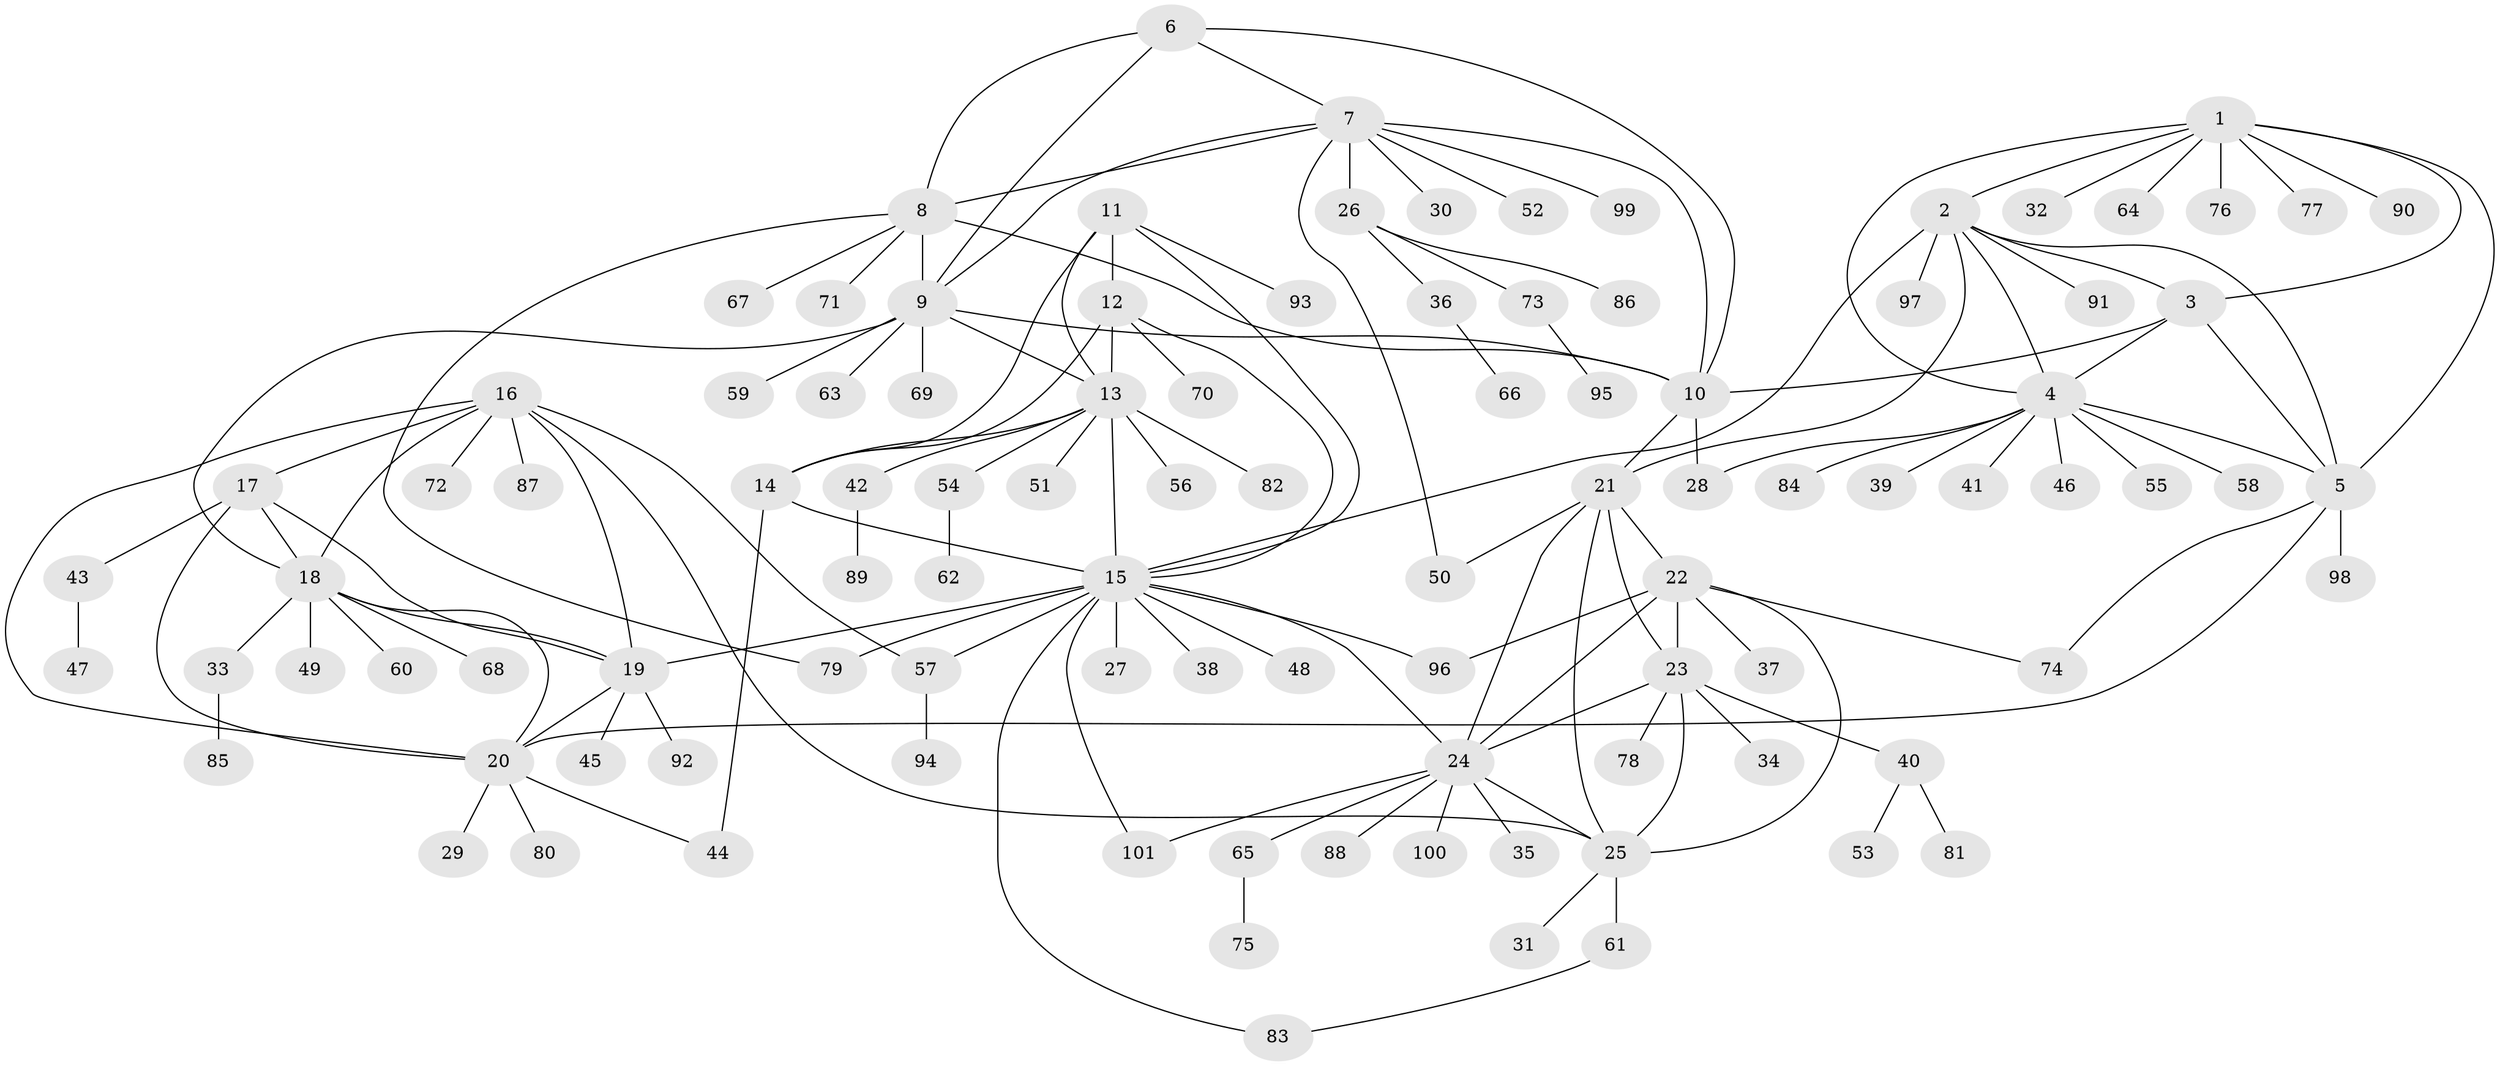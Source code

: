 // coarse degree distribution, {4: 0.1, 3: 0.03333333333333333, 5: 0.06666666666666667, 1: 0.6666666666666666, 2: 0.03333333333333333, 13: 0.03333333333333333, 6: 0.03333333333333333, 8: 0.03333333333333333}
// Generated by graph-tools (version 1.1) at 2025/59/03/04/25 21:59:02]
// undirected, 101 vertices, 145 edges
graph export_dot {
graph [start="1"]
  node [color=gray90,style=filled];
  1;
  2;
  3;
  4;
  5;
  6;
  7;
  8;
  9;
  10;
  11;
  12;
  13;
  14;
  15;
  16;
  17;
  18;
  19;
  20;
  21;
  22;
  23;
  24;
  25;
  26;
  27;
  28;
  29;
  30;
  31;
  32;
  33;
  34;
  35;
  36;
  37;
  38;
  39;
  40;
  41;
  42;
  43;
  44;
  45;
  46;
  47;
  48;
  49;
  50;
  51;
  52;
  53;
  54;
  55;
  56;
  57;
  58;
  59;
  60;
  61;
  62;
  63;
  64;
  65;
  66;
  67;
  68;
  69;
  70;
  71;
  72;
  73;
  74;
  75;
  76;
  77;
  78;
  79;
  80;
  81;
  82;
  83;
  84;
  85;
  86;
  87;
  88;
  89;
  90;
  91;
  92;
  93;
  94;
  95;
  96;
  97;
  98;
  99;
  100;
  101;
  1 -- 2;
  1 -- 3;
  1 -- 4;
  1 -- 5;
  1 -- 32;
  1 -- 64;
  1 -- 76;
  1 -- 77;
  1 -- 90;
  2 -- 3;
  2 -- 4;
  2 -- 5;
  2 -- 15;
  2 -- 21;
  2 -- 91;
  2 -- 97;
  3 -- 4;
  3 -- 5;
  3 -- 10;
  4 -- 5;
  4 -- 28;
  4 -- 39;
  4 -- 41;
  4 -- 46;
  4 -- 55;
  4 -- 58;
  4 -- 84;
  5 -- 20;
  5 -- 74;
  5 -- 98;
  6 -- 7;
  6 -- 8;
  6 -- 9;
  6 -- 10;
  7 -- 8;
  7 -- 9;
  7 -- 10;
  7 -- 26;
  7 -- 30;
  7 -- 50;
  7 -- 52;
  7 -- 99;
  8 -- 9;
  8 -- 10;
  8 -- 67;
  8 -- 71;
  8 -- 79;
  9 -- 10;
  9 -- 13;
  9 -- 18;
  9 -- 59;
  9 -- 63;
  9 -- 69;
  10 -- 21;
  10 -- 28;
  11 -- 12;
  11 -- 13;
  11 -- 14;
  11 -- 15;
  11 -- 93;
  12 -- 13;
  12 -- 14;
  12 -- 15;
  12 -- 70;
  13 -- 14;
  13 -- 15;
  13 -- 42;
  13 -- 51;
  13 -- 54;
  13 -- 56;
  13 -- 82;
  14 -- 15;
  14 -- 44;
  15 -- 19;
  15 -- 24;
  15 -- 27;
  15 -- 38;
  15 -- 48;
  15 -- 57;
  15 -- 79;
  15 -- 83;
  15 -- 96;
  15 -- 101;
  16 -- 17;
  16 -- 18;
  16 -- 19;
  16 -- 20;
  16 -- 25;
  16 -- 57;
  16 -- 72;
  16 -- 87;
  17 -- 18;
  17 -- 19;
  17 -- 20;
  17 -- 43;
  18 -- 19;
  18 -- 20;
  18 -- 33;
  18 -- 49;
  18 -- 60;
  18 -- 68;
  19 -- 20;
  19 -- 45;
  19 -- 92;
  20 -- 29;
  20 -- 44;
  20 -- 80;
  21 -- 22;
  21 -- 23;
  21 -- 24;
  21 -- 25;
  21 -- 50;
  22 -- 23;
  22 -- 24;
  22 -- 25;
  22 -- 37;
  22 -- 74;
  22 -- 96;
  23 -- 24;
  23 -- 25;
  23 -- 34;
  23 -- 40;
  23 -- 78;
  24 -- 25;
  24 -- 35;
  24 -- 65;
  24 -- 88;
  24 -- 100;
  24 -- 101;
  25 -- 31;
  25 -- 61;
  26 -- 36;
  26 -- 73;
  26 -- 86;
  33 -- 85;
  36 -- 66;
  40 -- 53;
  40 -- 81;
  42 -- 89;
  43 -- 47;
  54 -- 62;
  57 -- 94;
  61 -- 83;
  65 -- 75;
  73 -- 95;
}
